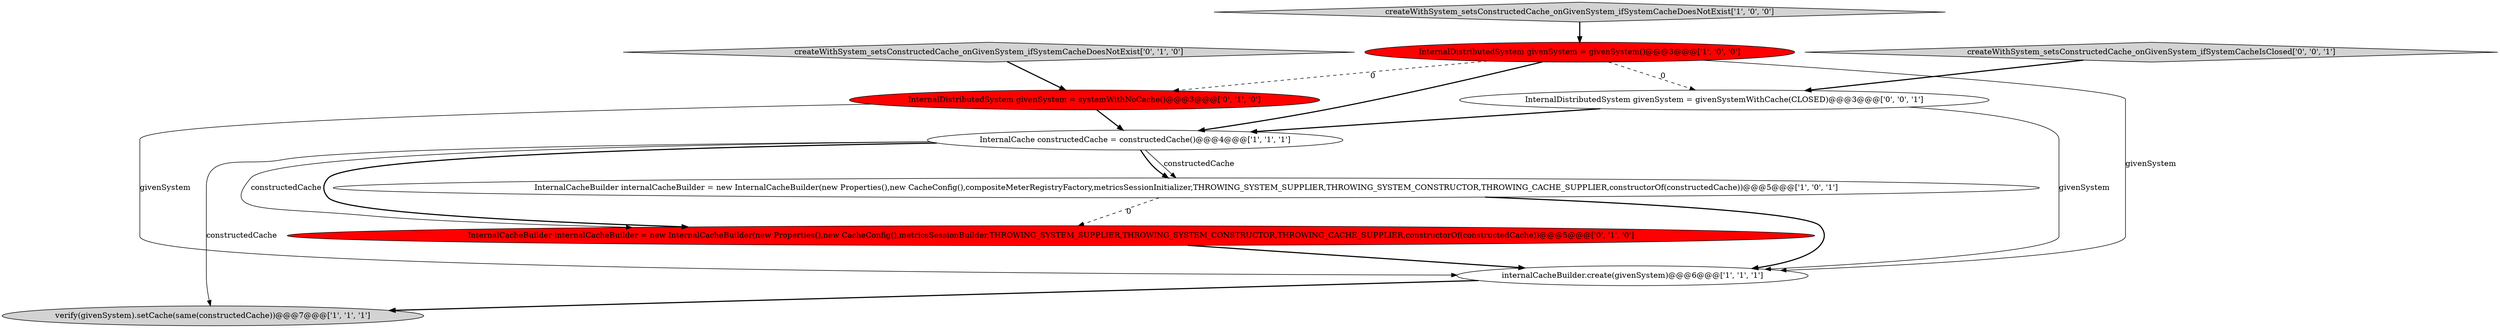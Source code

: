 digraph {
5 [style = filled, label = "InternalDistributedSystem givenSystem = givenSystem()@@@3@@@['1', '0', '0']", fillcolor = red, shape = ellipse image = "AAA1AAABBB1BBB"];
4 [style = filled, label = "createWithSystem_setsConstructedCache_onGivenSystem_ifSystemCacheDoesNotExist['1', '0', '0']", fillcolor = lightgray, shape = diamond image = "AAA0AAABBB1BBB"];
3 [style = filled, label = "InternalCache constructedCache = constructedCache()@@@4@@@['1', '1', '1']", fillcolor = white, shape = ellipse image = "AAA0AAABBB1BBB"];
7 [style = filled, label = "InternalDistributedSystem givenSystem = systemWithNoCache()@@@3@@@['0', '1', '0']", fillcolor = red, shape = ellipse image = "AAA1AAABBB2BBB"];
9 [style = filled, label = "createWithSystem_setsConstructedCache_onGivenSystem_ifSystemCacheIsClosed['0', '0', '1']", fillcolor = lightgray, shape = diamond image = "AAA0AAABBB3BBB"];
6 [style = filled, label = "InternalCacheBuilder internalCacheBuilder = new InternalCacheBuilder(new Properties(),new CacheConfig(),metricsSessionBuilder,THROWING_SYSTEM_SUPPLIER,THROWING_SYSTEM_CONSTRUCTOR,THROWING_CACHE_SUPPLIER,constructorOf(constructedCache))@@@5@@@['0', '1', '0']", fillcolor = red, shape = ellipse image = "AAA1AAABBB2BBB"];
0 [style = filled, label = "InternalCacheBuilder internalCacheBuilder = new InternalCacheBuilder(new Properties(),new CacheConfig(),compositeMeterRegistryFactory,metricsSessionInitializer,THROWING_SYSTEM_SUPPLIER,THROWING_SYSTEM_CONSTRUCTOR,THROWING_CACHE_SUPPLIER,constructorOf(constructedCache))@@@5@@@['1', '0', '1']", fillcolor = white, shape = ellipse image = "AAA0AAABBB1BBB"];
2 [style = filled, label = "verify(givenSystem).setCache(same(constructedCache))@@@7@@@['1', '1', '1']", fillcolor = lightgray, shape = ellipse image = "AAA0AAABBB1BBB"];
1 [style = filled, label = "internalCacheBuilder.create(givenSystem)@@@6@@@['1', '1', '1']", fillcolor = white, shape = ellipse image = "AAA0AAABBB1BBB"];
10 [style = filled, label = "InternalDistributedSystem givenSystem = givenSystemWithCache(CLOSED)@@@3@@@['0', '0', '1']", fillcolor = white, shape = ellipse image = "AAA0AAABBB3BBB"];
8 [style = filled, label = "createWithSystem_setsConstructedCache_onGivenSystem_ifSystemCacheDoesNotExist['0', '1', '0']", fillcolor = lightgray, shape = diamond image = "AAA0AAABBB2BBB"];
3->0 [style = solid, label="constructedCache"];
5->3 [style = bold, label=""];
6->1 [style = bold, label=""];
3->6 [style = bold, label=""];
10->3 [style = bold, label=""];
1->2 [style = bold, label=""];
5->1 [style = solid, label="givenSystem"];
3->6 [style = solid, label="constructedCache"];
3->2 [style = solid, label="constructedCache"];
0->6 [style = dashed, label="0"];
7->1 [style = solid, label="givenSystem"];
9->10 [style = bold, label=""];
5->7 [style = dashed, label="0"];
5->10 [style = dashed, label="0"];
4->5 [style = bold, label=""];
0->1 [style = bold, label=""];
7->3 [style = bold, label=""];
3->0 [style = bold, label=""];
8->7 [style = bold, label=""];
10->1 [style = solid, label="givenSystem"];
}
